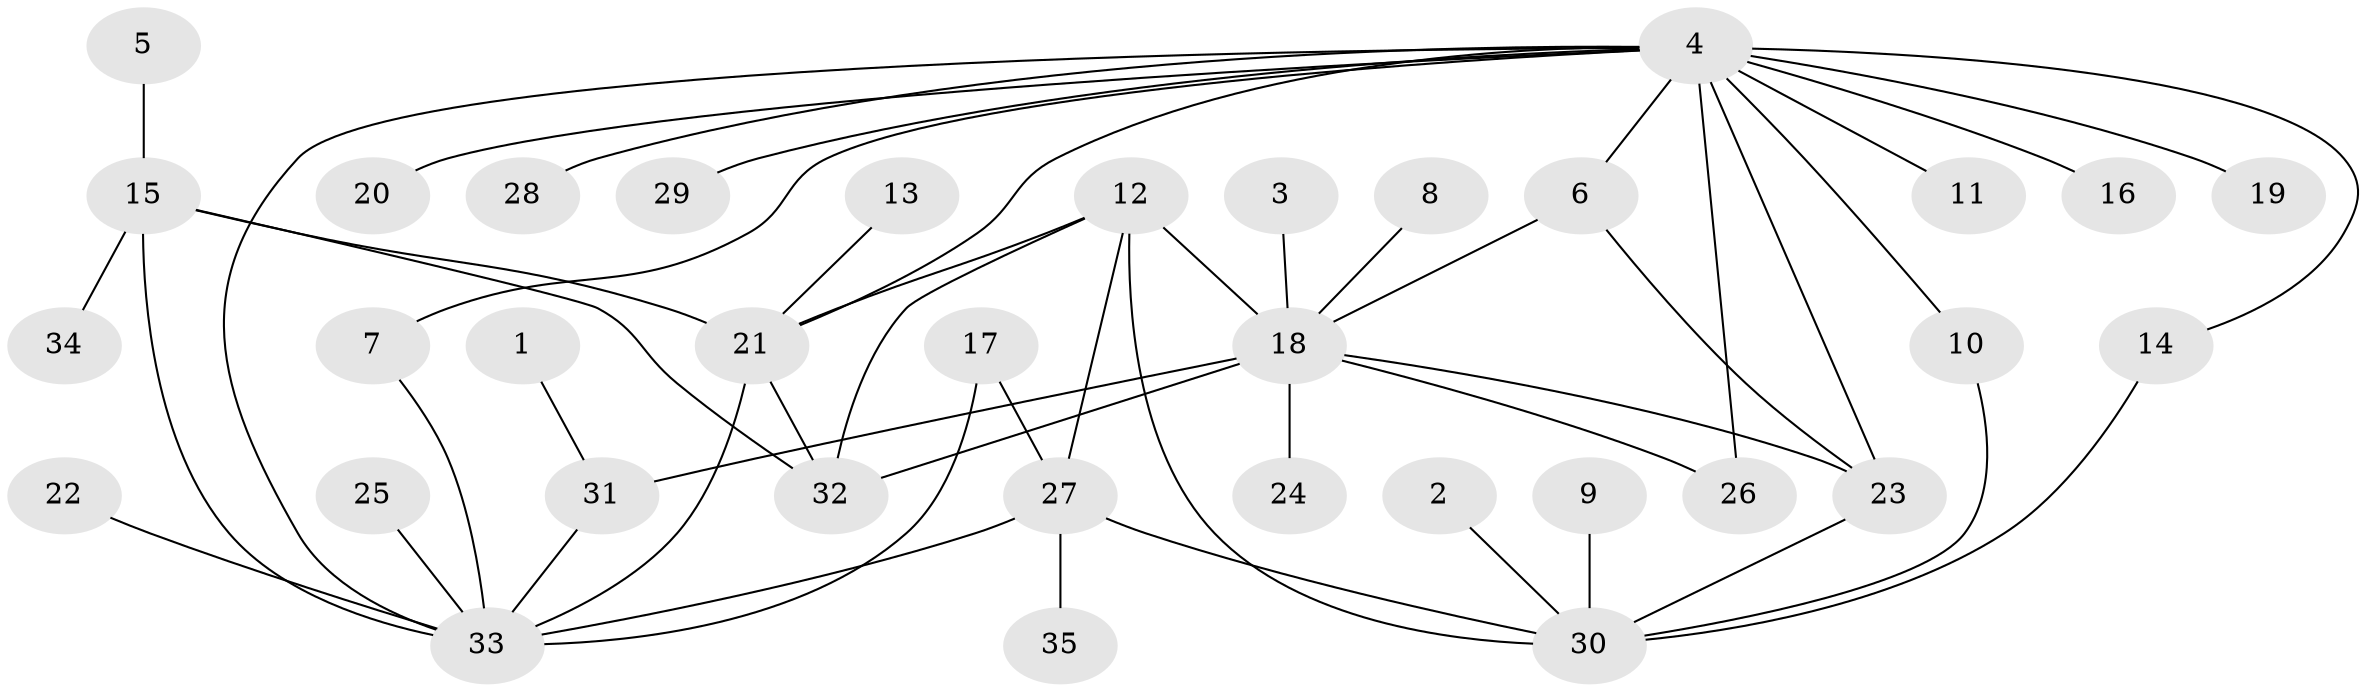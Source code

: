// original degree distribution, {11: 0.014285714285714285, 7: 0.02857142857142857, 6: 0.05714285714285714, 2: 0.2, 12: 0.014285714285714285, 5: 0.014285714285714285, 4: 0.02857142857142857, 9: 0.014285714285714285, 3: 0.08571428571428572, 10: 0.014285714285714285, 1: 0.5285714285714286}
// Generated by graph-tools (version 1.1) at 2025/26/03/09/25 03:26:35]
// undirected, 35 vertices, 51 edges
graph export_dot {
graph [start="1"]
  node [color=gray90,style=filled];
  1;
  2;
  3;
  4;
  5;
  6;
  7;
  8;
  9;
  10;
  11;
  12;
  13;
  14;
  15;
  16;
  17;
  18;
  19;
  20;
  21;
  22;
  23;
  24;
  25;
  26;
  27;
  28;
  29;
  30;
  31;
  32;
  33;
  34;
  35;
  1 -- 31 [weight=1.0];
  2 -- 30 [weight=1.0];
  3 -- 18 [weight=1.0];
  4 -- 6 [weight=1.0];
  4 -- 7 [weight=1.0];
  4 -- 10 [weight=1.0];
  4 -- 11 [weight=1.0];
  4 -- 14 [weight=1.0];
  4 -- 16 [weight=1.0];
  4 -- 19 [weight=1.0];
  4 -- 20 [weight=1.0];
  4 -- 21 [weight=1.0];
  4 -- 23 [weight=2.0];
  4 -- 26 [weight=1.0];
  4 -- 28 [weight=1.0];
  4 -- 29 [weight=1.0];
  4 -- 33 [weight=1.0];
  5 -- 15 [weight=1.0];
  6 -- 18 [weight=1.0];
  6 -- 23 [weight=1.0];
  7 -- 33 [weight=1.0];
  8 -- 18 [weight=1.0];
  9 -- 30 [weight=1.0];
  10 -- 30 [weight=1.0];
  12 -- 18 [weight=1.0];
  12 -- 21 [weight=1.0];
  12 -- 27 [weight=1.0];
  12 -- 30 [weight=1.0];
  12 -- 32 [weight=1.0];
  13 -- 21 [weight=1.0];
  14 -- 30 [weight=1.0];
  15 -- 21 [weight=1.0];
  15 -- 32 [weight=1.0];
  15 -- 33 [weight=1.0];
  15 -- 34 [weight=1.0];
  17 -- 27 [weight=1.0];
  17 -- 33 [weight=1.0];
  18 -- 23 [weight=1.0];
  18 -- 24 [weight=1.0];
  18 -- 26 [weight=1.0];
  18 -- 31 [weight=2.0];
  18 -- 32 [weight=1.0];
  21 -- 32 [weight=1.0];
  21 -- 33 [weight=1.0];
  22 -- 33 [weight=1.0];
  23 -- 30 [weight=1.0];
  25 -- 33 [weight=1.0];
  27 -- 30 [weight=1.0];
  27 -- 33 [weight=1.0];
  27 -- 35 [weight=1.0];
  31 -- 33 [weight=1.0];
}
